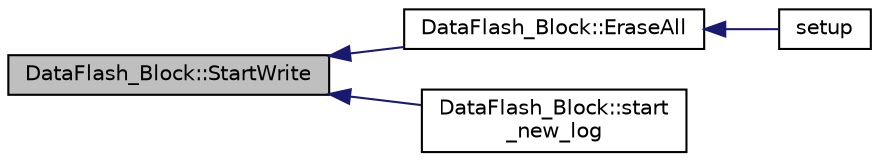 digraph "DataFlash_Block::StartWrite"
{
 // INTERACTIVE_SVG=YES
  edge [fontname="Helvetica",fontsize="10",labelfontname="Helvetica",labelfontsize="10"];
  node [fontname="Helvetica",fontsize="10",shape=record];
  rankdir="LR";
  Node1 [label="DataFlash_Block::StartWrite",height=0.2,width=0.4,color="black", fillcolor="grey75", style="filled" fontcolor="black"];
  Node1 -> Node2 [dir="back",color="midnightblue",fontsize="10",style="solid",fontname="Helvetica"];
  Node2 [label="DataFlash_Block::EraseAll",height=0.2,width=0.4,color="black", fillcolor="white", style="filled",URL="$classDataFlash__Block.html#a731e8607ad128e986be1236d44e8d196"];
  Node2 -> Node3 [dir="back",color="midnightblue",fontsize="10",style="solid",fontname="Helvetica"];
  Node3 [label="setup",height=0.2,width=0.4,color="black", fillcolor="white", style="filled",URL="$DataFlash__test_8pde.html#a4fc01d736fe50cf5b977f755b675f11d"];
  Node1 -> Node4 [dir="back",color="midnightblue",fontsize="10",style="solid",fontname="Helvetica"];
  Node4 [label="DataFlash_Block::start\l_new_log",height=0.2,width=0.4,color="black", fillcolor="white", style="filled",URL="$classDataFlash__Block.html#a5ca51ed0a9abf0d6e28e1ca03dae2abf"];
}
